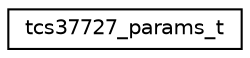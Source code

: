 digraph "Graphical Class Hierarchy"
{
 // LATEX_PDF_SIZE
  edge [fontname="Helvetica",fontsize="10",labelfontname="Helvetica",labelfontsize="10"];
  node [fontname="Helvetica",fontsize="10",shape=record];
  rankdir="LR";
  Node0 [label="tcs37727_params_t",height=0.2,width=0.4,color="black", fillcolor="white", style="filled",URL="$structtcs37727__params__t.html",tooltip="TCS37727 configuration parameters."];
}
